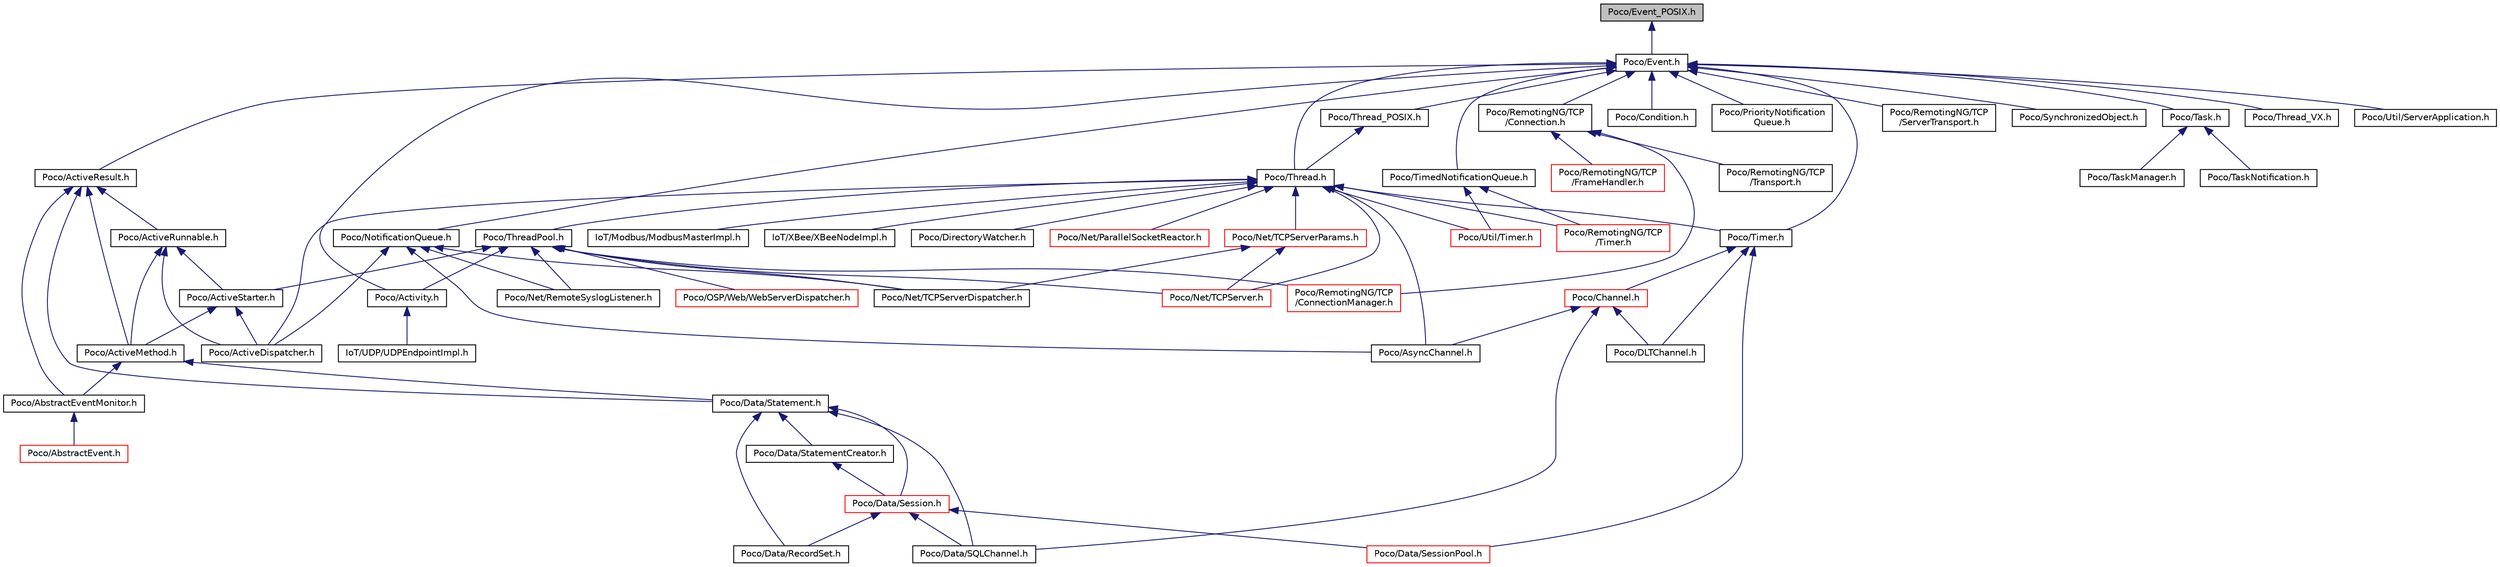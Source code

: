 digraph "Poco/Event_POSIX.h"
{
 // LATEX_PDF_SIZE
  edge [fontname="Helvetica",fontsize="10",labelfontname="Helvetica",labelfontsize="10"];
  node [fontname="Helvetica",fontsize="10",shape=record];
  Node1 [label="Poco/Event_POSIX.h",height=0.2,width=0.4,color="black", fillcolor="grey75", style="filled", fontcolor="black",tooltip=" "];
  Node1 -> Node2 [dir="back",color="midnightblue",fontsize="10",style="solid",fontname="Helvetica"];
  Node2 [label="Poco/Event.h",height=0.2,width=0.4,color="black", fillcolor="white", style="filled",URL="$Event_8h.html",tooltip=" "];
  Node2 -> Node3 [dir="back",color="midnightblue",fontsize="10",style="solid",fontname="Helvetica"];
  Node3 [label="Poco/ActiveResult.h",height=0.2,width=0.4,color="black", fillcolor="white", style="filled",URL="$ActiveResult_8h.html",tooltip=" "];
  Node3 -> Node4 [dir="back",color="midnightblue",fontsize="10",style="solid",fontname="Helvetica"];
  Node4 [label="Poco/AbstractEventMonitor.h",height=0.2,width=0.4,color="black", fillcolor="white", style="filled",URL="$AbstractEventMonitor_8h.html",tooltip=" "];
  Node4 -> Node5 [dir="back",color="midnightblue",fontsize="10",style="solid",fontname="Helvetica"];
  Node5 [label="Poco/AbstractEvent.h",height=0.2,width=0.4,color="red", fillcolor="white", style="filled",URL="$AbstractEvent_8h.html",tooltip=" "];
  Node3 -> Node394 [dir="back",color="midnightblue",fontsize="10",style="solid",fontname="Helvetica"];
  Node394 [label="Poco/ActiveMethod.h",height=0.2,width=0.4,color="black", fillcolor="white", style="filled",URL="$ActiveMethod_8h.html",tooltip=" "];
  Node394 -> Node4 [dir="back",color="midnightblue",fontsize="10",style="solid",fontname="Helvetica"];
  Node394 -> Node395 [dir="back",color="midnightblue",fontsize="10",style="solid",fontname="Helvetica"];
  Node395 [label="Poco/Data/Statement.h",height=0.2,width=0.4,color="black", fillcolor="white", style="filled",URL="$Statement_8h.html",tooltip=" "];
  Node395 -> Node396 [dir="back",color="midnightblue",fontsize="10",style="solid",fontname="Helvetica"];
  Node396 [label="Poco/Data/Session.h",height=0.2,width=0.4,color="red", fillcolor="white", style="filled",URL="$Data_2Session_8h.html",tooltip=" "];
  Node396 -> Node401 [dir="back",color="midnightblue",fontsize="10",style="solid",fontname="Helvetica"];
  Node401 [label="Poco/Data/RecordSet.h",height=0.2,width=0.4,color="black", fillcolor="white", style="filled",URL="$RecordSet_8h.html",tooltip=" "];
  Node396 -> Node403 [dir="back",color="midnightblue",fontsize="10",style="solid",fontname="Helvetica"];
  Node403 [label="Poco/Data/SessionPool.h",height=0.2,width=0.4,color="red", fillcolor="white", style="filled",URL="$SessionPool_8h.html",tooltip=" "];
  Node396 -> Node398 [dir="back",color="midnightblue",fontsize="10",style="solid",fontname="Helvetica"];
  Node398 [label="Poco/Data/SQLChannel.h",height=0.2,width=0.4,color="black", fillcolor="white", style="filled",URL="$SQLChannel_8h.html",tooltip=" "];
  Node395 -> Node408 [dir="back",color="midnightblue",fontsize="10",style="solid",fontname="Helvetica"];
  Node408 [label="Poco/Data/StatementCreator.h",height=0.2,width=0.4,color="black", fillcolor="white", style="filled",URL="$StatementCreator_8h.html",tooltip=" "];
  Node408 -> Node396 [dir="back",color="midnightblue",fontsize="10",style="solid",fontname="Helvetica"];
  Node395 -> Node401 [dir="back",color="midnightblue",fontsize="10",style="solid",fontname="Helvetica"];
  Node395 -> Node398 [dir="back",color="midnightblue",fontsize="10",style="solid",fontname="Helvetica"];
  Node3 -> Node409 [dir="back",color="midnightblue",fontsize="10",style="solid",fontname="Helvetica"];
  Node409 [label="Poco/ActiveRunnable.h",height=0.2,width=0.4,color="black", fillcolor="white", style="filled",URL="$ActiveRunnable_8h.html",tooltip=" "];
  Node409 -> Node394 [dir="back",color="midnightblue",fontsize="10",style="solid",fontname="Helvetica"];
  Node409 -> Node410 [dir="back",color="midnightblue",fontsize="10",style="solid",fontname="Helvetica"];
  Node410 [label="Poco/ActiveStarter.h",height=0.2,width=0.4,color="black", fillcolor="white", style="filled",URL="$ActiveStarter_8h.html",tooltip=" "];
  Node410 -> Node394 [dir="back",color="midnightblue",fontsize="10",style="solid",fontname="Helvetica"];
  Node410 -> Node411 [dir="back",color="midnightblue",fontsize="10",style="solid",fontname="Helvetica"];
  Node411 [label="Poco/ActiveDispatcher.h",height=0.2,width=0.4,color="black", fillcolor="white", style="filled",URL="$ActiveDispatcher_8h.html",tooltip=" "];
  Node409 -> Node411 [dir="back",color="midnightblue",fontsize="10",style="solid",fontname="Helvetica"];
  Node3 -> Node395 [dir="back",color="midnightblue",fontsize="10",style="solid",fontname="Helvetica"];
  Node2 -> Node412 [dir="back",color="midnightblue",fontsize="10",style="solid",fontname="Helvetica"];
  Node412 [label="Poco/Thread.h",height=0.2,width=0.4,color="black", fillcolor="white", style="filled",URL="$Thread_8h.html",tooltip=" "];
  Node412 -> Node413 [dir="back",color="midnightblue",fontsize="10",style="solid",fontname="Helvetica"];
  Node413 [label="Poco/ThreadPool.h",height=0.2,width=0.4,color="black", fillcolor="white", style="filled",URL="$ThreadPool_8h.html",tooltip=" "];
  Node413 -> Node410 [dir="back",color="midnightblue",fontsize="10",style="solid",fontname="Helvetica"];
  Node413 -> Node414 [dir="back",color="midnightblue",fontsize="10",style="solid",fontname="Helvetica"];
  Node414 [label="Poco/Activity.h",height=0.2,width=0.4,color="black", fillcolor="white", style="filled",URL="$Activity_8h.html",tooltip=" "];
  Node414 -> Node241 [dir="back",color="midnightblue",fontsize="10",style="solid",fontname="Helvetica"];
  Node241 [label="IoT/UDP/UDPEndpointImpl.h",height=0.2,width=0.4,color="black", fillcolor="white", style="filled",URL="$UDPEndpointImpl_8h.html",tooltip=" "];
  Node413 -> Node347 [dir="back",color="midnightblue",fontsize="10",style="solid",fontname="Helvetica"];
  Node347 [label="Poco/Net/TCPServer.h",height=0.2,width=0.4,color="red", fillcolor="white", style="filled",URL="$TCPServer_8h.html",tooltip=" "];
  Node413 -> Node415 [dir="back",color="midnightblue",fontsize="10",style="solid",fontname="Helvetica"];
  Node415 [label="Poco/Net/RemoteSyslogListener.h",height=0.2,width=0.4,color="black", fillcolor="white", style="filled",URL="$RemoteSyslogListener_8h.html",tooltip=" "];
  Node413 -> Node359 [dir="back",color="midnightblue",fontsize="10",style="solid",fontname="Helvetica"];
  Node359 [label="Poco/Net/TCPServerDispatcher.h",height=0.2,width=0.4,color="black", fillcolor="white", style="filled",URL="$TCPServerDispatcher_8h.html",tooltip=" "];
  Node413 -> Node253 [dir="back",color="midnightblue",fontsize="10",style="solid",fontname="Helvetica"];
  Node253 [label="Poco/OSP/Web/WebServerDispatcher.h",height=0.2,width=0.4,color="red", fillcolor="white", style="filled",URL="$WebServerDispatcher_8h.html",tooltip=" "];
  Node413 -> Node371 [dir="back",color="midnightblue",fontsize="10",style="solid",fontname="Helvetica"];
  Node371 [label="Poco/RemotingNG/TCP\l/ConnectionManager.h",height=0.2,width=0.4,color="red", fillcolor="white", style="filled",URL="$ConnectionManager_8h.html",tooltip=" "];
  Node412 -> Node416 [dir="back",color="midnightblue",fontsize="10",style="solid",fontname="Helvetica"];
  Node416 [label="Poco/Timer.h",height=0.2,width=0.4,color="black", fillcolor="white", style="filled",URL="$Timer_8h.html",tooltip=" "];
  Node416 -> Node417 [dir="back",color="midnightblue",fontsize="10",style="solid",fontname="Helvetica"];
  Node417 [label="Poco/Channel.h",height=0.2,width=0.4,color="red", fillcolor="white", style="filled",URL="$Channel_8h.html",tooltip=" "];
  Node417 -> Node422 [dir="back",color="midnightblue",fontsize="10",style="solid",fontname="Helvetica"];
  Node422 [label="Poco/AsyncChannel.h",height=0.2,width=0.4,color="black", fillcolor="white", style="filled",URL="$AsyncChannel_8h.html",tooltip=" "];
  Node417 -> Node398 [dir="back",color="midnightblue",fontsize="10",style="solid",fontname="Helvetica"];
  Node417 -> Node424 [dir="back",color="midnightblue",fontsize="10",style="solid",fontname="Helvetica"];
  Node424 [label="Poco/DLTChannel.h",height=0.2,width=0.4,color="black", fillcolor="white", style="filled",URL="$DLTChannel_8h.html",tooltip=" "];
  Node416 -> Node403 [dir="back",color="midnightblue",fontsize="10",style="solid",fontname="Helvetica"];
  Node416 -> Node424 [dir="back",color="midnightblue",fontsize="10",style="solid",fontname="Helvetica"];
  Node412 -> Node440 [dir="back",color="midnightblue",fontsize="10",style="solid",fontname="Helvetica"];
  Node440 [label="Poco/Util/Timer.h",height=0.2,width=0.4,color="red", fillcolor="white", style="filled",URL="$Util_2Timer_8h.html",tooltip=" "];
  Node412 -> Node145 [dir="back",color="midnightblue",fontsize="10",style="solid",fontname="Helvetica"];
  Node145 [label="IoT/Modbus/ModbusMasterImpl.h",height=0.2,width=0.4,color="black", fillcolor="white", style="filled",URL="$ModbusMasterImpl_8h.html",tooltip=" "];
  Node412 -> Node319 [dir="back",color="midnightblue",fontsize="10",style="solid",fontname="Helvetica"];
  Node319 [label="IoT/XBee/XBeeNodeImpl.h",height=0.2,width=0.4,color="black", fillcolor="white", style="filled",URL="$XBeeNodeImpl_8h.html",tooltip=" "];
  Node412 -> Node411 [dir="back",color="midnightblue",fontsize="10",style="solid",fontname="Helvetica"];
  Node412 -> Node422 [dir="back",color="midnightblue",fontsize="10",style="solid",fontname="Helvetica"];
  Node412 -> Node327 [dir="back",color="midnightblue",fontsize="10",style="solid",fontname="Helvetica"];
  Node327 [label="Poco/DirectoryWatcher.h",height=0.2,width=0.4,color="black", fillcolor="white", style="filled",URL="$DirectoryWatcher_8h.html",tooltip=" "];
  Node412 -> Node441 [dir="back",color="midnightblue",fontsize="10",style="solid",fontname="Helvetica"];
  Node441 [label="Poco/Net/TCPServerParams.h",height=0.2,width=0.4,color="red", fillcolor="white", style="filled",URL="$TCPServerParams_8h.html",tooltip=" "];
  Node441 -> Node347 [dir="back",color="midnightblue",fontsize="10",style="solid",fontname="Helvetica"];
  Node441 -> Node359 [dir="back",color="midnightblue",fontsize="10",style="solid",fontname="Helvetica"];
  Node412 -> Node347 [dir="back",color="midnightblue",fontsize="10",style="solid",fontname="Helvetica"];
  Node412 -> Node352 [dir="back",color="midnightblue",fontsize="10",style="solid",fontname="Helvetica"];
  Node352 [label="Poco/Net/ParallelSocketReactor.h",height=0.2,width=0.4,color="red", fillcolor="white", style="filled",URL="$ParallelSocketReactor_8h.html",tooltip=" "];
  Node412 -> Node443 [dir="back",color="midnightblue",fontsize="10",style="solid",fontname="Helvetica"];
  Node443 [label="Poco/RemotingNG/TCP\l/Timer.h",height=0.2,width=0.4,color="red", fillcolor="white", style="filled",URL="$RemotingNG_2TCP_2Timer_8h.html",tooltip=" "];
  Node2 -> Node444 [dir="back",color="midnightblue",fontsize="10",style="solid",fontname="Helvetica"];
  Node444 [label="Poco/Thread_POSIX.h",height=0.2,width=0.4,color="black", fillcolor="white", style="filled",URL="$Thread__POSIX_8h.html",tooltip=" "];
  Node444 -> Node412 [dir="back",color="midnightblue",fontsize="10",style="solid",fontname="Helvetica"];
  Node2 -> Node416 [dir="back",color="midnightblue",fontsize="10",style="solid",fontname="Helvetica"];
  Node2 -> Node445 [dir="back",color="midnightblue",fontsize="10",style="solid",fontname="Helvetica"];
  Node445 [label="Poco/TimedNotificationQueue.h",height=0.2,width=0.4,color="black", fillcolor="white", style="filled",URL="$TimedNotificationQueue_8h.html",tooltip=" "];
  Node445 -> Node440 [dir="back",color="midnightblue",fontsize="10",style="solid",fontname="Helvetica"];
  Node445 -> Node443 [dir="back",color="midnightblue",fontsize="10",style="solid",fontname="Helvetica"];
  Node2 -> Node414 [dir="back",color="midnightblue",fontsize="10",style="solid",fontname="Helvetica"];
  Node2 -> Node446 [dir="back",color="midnightblue",fontsize="10",style="solid",fontname="Helvetica"];
  Node446 [label="Poco/NotificationQueue.h",height=0.2,width=0.4,color="black", fillcolor="white", style="filled",URL="$NotificationQueue_8h.html",tooltip=" "];
  Node446 -> Node411 [dir="back",color="midnightblue",fontsize="10",style="solid",fontname="Helvetica"];
  Node446 -> Node422 [dir="back",color="midnightblue",fontsize="10",style="solid",fontname="Helvetica"];
  Node446 -> Node415 [dir="back",color="midnightblue",fontsize="10",style="solid",fontname="Helvetica"];
  Node446 -> Node359 [dir="back",color="midnightblue",fontsize="10",style="solid",fontname="Helvetica"];
  Node2 -> Node447 [dir="back",color="midnightblue",fontsize="10",style="solid",fontname="Helvetica"];
  Node447 [label="Poco/Condition.h",height=0.2,width=0.4,color="black", fillcolor="white", style="filled",URL="$Condition_8h.html",tooltip=" "];
  Node2 -> Node448 [dir="back",color="midnightblue",fontsize="10",style="solid",fontname="Helvetica"];
  Node448 [label="Poco/PriorityNotification\lQueue.h",height=0.2,width=0.4,color="black", fillcolor="white", style="filled",URL="$PriorityNotificationQueue_8h.html",tooltip=" "];
  Node2 -> Node365 [dir="back",color="midnightblue",fontsize="10",style="solid",fontname="Helvetica"];
  Node365 [label="Poco/RemotingNG/TCP\l/Connection.h",height=0.2,width=0.4,color="black", fillcolor="white", style="filled",URL="$Connection_8h.html",tooltip=" "];
  Node365 -> Node366 [dir="back",color="midnightblue",fontsize="10",style="solid",fontname="Helvetica"];
  Node366 [label="Poco/RemotingNG/TCP\l/FrameHandler.h",height=0.2,width=0.4,color="red", fillcolor="white", style="filled",URL="$FrameHandler_8h.html",tooltip=" "];
  Node365 -> Node371 [dir="back",color="midnightblue",fontsize="10",style="solid",fontname="Helvetica"];
  Node365 -> Node370 [dir="back",color="midnightblue",fontsize="10",style="solid",fontname="Helvetica"];
  Node370 [label="Poco/RemotingNG/TCP\l/Transport.h",height=0.2,width=0.4,color="black", fillcolor="white", style="filled",URL="$TCP_2Transport_8h.html",tooltip=" "];
  Node2 -> Node369 [dir="back",color="midnightblue",fontsize="10",style="solid",fontname="Helvetica"];
  Node369 [label="Poco/RemotingNG/TCP\l/ServerTransport.h",height=0.2,width=0.4,color="black", fillcolor="white", style="filled",URL="$TCP_2ServerTransport_8h.html",tooltip=" "];
  Node2 -> Node449 [dir="back",color="midnightblue",fontsize="10",style="solid",fontname="Helvetica"];
  Node449 [label="Poco/SynchronizedObject.h",height=0.2,width=0.4,color="black", fillcolor="white", style="filled",URL="$SynchronizedObject_8h.html",tooltip=" "];
  Node2 -> Node450 [dir="back",color="midnightblue",fontsize="10",style="solid",fontname="Helvetica"];
  Node450 [label="Poco/Task.h",height=0.2,width=0.4,color="black", fillcolor="white", style="filled",URL="$Task_8h.html",tooltip=" "];
  Node450 -> Node451 [dir="back",color="midnightblue",fontsize="10",style="solid",fontname="Helvetica"];
  Node451 [label="Poco/TaskManager.h",height=0.2,width=0.4,color="black", fillcolor="white", style="filled",URL="$TaskManager_8h.html",tooltip=" "];
  Node450 -> Node452 [dir="back",color="midnightblue",fontsize="10",style="solid",fontname="Helvetica"];
  Node452 [label="Poco/TaskNotification.h",height=0.2,width=0.4,color="black", fillcolor="white", style="filled",URL="$TaskNotification_8h.html",tooltip=" "];
  Node2 -> Node453 [dir="back",color="midnightblue",fontsize="10",style="solid",fontname="Helvetica"];
  Node453 [label="Poco/Thread_VX.h",height=0.2,width=0.4,color="black", fillcolor="white", style="filled",URL="$Thread__VX_8h.html",tooltip=" "];
  Node2 -> Node278 [dir="back",color="midnightblue",fontsize="10",style="solid",fontname="Helvetica"];
  Node278 [label="Poco/Util/ServerApplication.h",height=0.2,width=0.4,color="black", fillcolor="white", style="filled",URL="$ServerApplication_8h.html",tooltip=" "];
}
